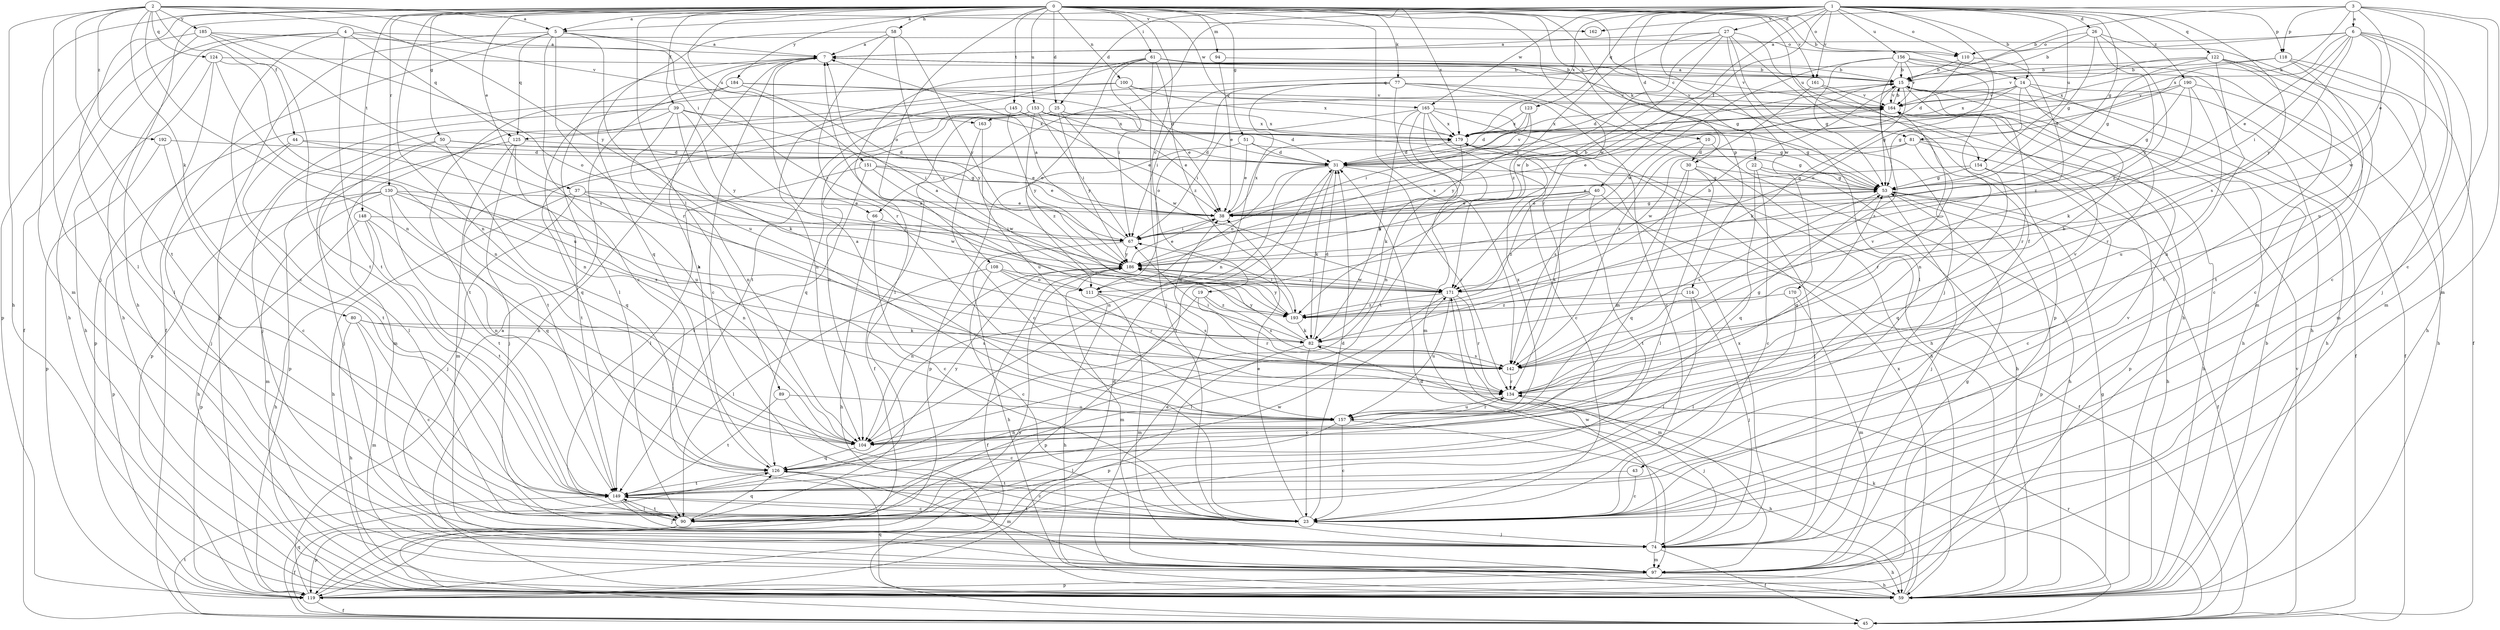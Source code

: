 strict digraph  {
0;
1;
2;
3;
4;
5;
6;
7;
10;
14;
15;
19;
22;
23;
25;
26;
27;
30;
31;
37;
38;
39;
40;
43;
44;
45;
50;
51;
53;
58;
59;
61;
66;
67;
74;
77;
80;
81;
82;
89;
90;
94;
97;
100;
104;
108;
110;
111;
114;
118;
119;
122;
123;
124;
125;
126;
130;
134;
142;
145;
148;
149;
151;
153;
154;
156;
157;
161;
162;
163;
164;
165;
170;
171;
179;
184;
185;
186;
190;
192;
193;
0 -> 5  [label=a];
0 -> 10  [label=b];
0 -> 14  [label=b];
0 -> 19  [label=c];
0 -> 22  [label=c];
0 -> 25  [label=d];
0 -> 37  [label=e];
0 -> 39  [label=f];
0 -> 50  [label=g];
0 -> 51  [label=g];
0 -> 58  [label=h];
0 -> 59  [label=h];
0 -> 61  [label=i];
0 -> 77  [label=k];
0 -> 89  [label=l];
0 -> 90  [label=l];
0 -> 94  [label=m];
0 -> 97  [label=m];
0 -> 100  [label=n];
0 -> 104  [label=n];
0 -> 108  [label=o];
0 -> 110  [label=o];
0 -> 114  [label=p];
0 -> 130  [label=r];
0 -> 134  [label=r];
0 -> 142  [label=s];
0 -> 145  [label=t];
0 -> 148  [label=t];
0 -> 151  [label=u];
0 -> 153  [label=u];
0 -> 154  [label=u];
0 -> 161  [label=v];
0 -> 165  [label=w];
0 -> 179  [label=x];
0 -> 184  [label=y];
1 -> 5  [label=a];
1 -> 14  [label=b];
1 -> 25  [label=d];
1 -> 26  [label=d];
1 -> 27  [label=d];
1 -> 30  [label=d];
1 -> 40  [label=f];
1 -> 43  [label=f];
1 -> 53  [label=g];
1 -> 66  [label=i];
1 -> 110  [label=o];
1 -> 118  [label=p];
1 -> 122  [label=q];
1 -> 123  [label=q];
1 -> 142  [label=s];
1 -> 154  [label=u];
1 -> 156  [label=u];
1 -> 161  [label=v];
1 -> 165  [label=w];
1 -> 170  [label=w];
1 -> 171  [label=w];
1 -> 179  [label=x];
1 -> 190  [label=z];
2 -> 5  [label=a];
2 -> 44  [label=f];
2 -> 59  [label=h];
2 -> 66  [label=i];
2 -> 74  [label=j];
2 -> 80  [label=k];
2 -> 104  [label=n];
2 -> 124  [label=q];
2 -> 149  [label=t];
2 -> 162  [label=v];
2 -> 185  [label=y];
2 -> 186  [label=y];
2 -> 192  [label=z];
3 -> 6  [label=a];
3 -> 15  [label=b];
3 -> 23  [label=c];
3 -> 38  [label=e];
3 -> 81  [label=k];
3 -> 97  [label=m];
3 -> 118  [label=p];
3 -> 157  [label=u];
3 -> 162  [label=v];
4 -> 23  [label=c];
4 -> 45  [label=f];
4 -> 59  [label=h];
4 -> 110  [label=o];
4 -> 125  [label=q];
4 -> 149  [label=t];
4 -> 163  [label=v];
5 -> 7  [label=a];
5 -> 23  [label=c];
5 -> 45  [label=f];
5 -> 119  [label=p];
5 -> 125  [label=q];
5 -> 134  [label=r];
5 -> 157  [label=u];
5 -> 193  [label=z];
6 -> 7  [label=a];
6 -> 23  [label=c];
6 -> 38  [label=e];
6 -> 67  [label=i];
6 -> 74  [label=j];
6 -> 97  [label=m];
6 -> 125  [label=q];
6 -> 171  [label=w];
6 -> 179  [label=x];
6 -> 186  [label=y];
7 -> 15  [label=b];
7 -> 23  [label=c];
7 -> 59  [label=h];
7 -> 81  [label=k];
7 -> 90  [label=l];
10 -> 30  [label=d];
10 -> 59  [label=h];
10 -> 142  [label=s];
14 -> 45  [label=f];
14 -> 53  [label=g];
14 -> 59  [label=h];
14 -> 134  [label=r];
14 -> 163  [label=v];
14 -> 164  [label=v];
14 -> 179  [label=x];
15 -> 7  [label=a];
15 -> 31  [label=d];
15 -> 45  [label=f];
15 -> 53  [label=g];
15 -> 59  [label=h];
15 -> 82  [label=k];
15 -> 134  [label=r];
15 -> 164  [label=v];
19 -> 119  [label=p];
19 -> 134  [label=r];
19 -> 142  [label=s];
19 -> 193  [label=z];
22 -> 23  [label=c];
22 -> 53  [label=g];
22 -> 59  [label=h];
22 -> 126  [label=q];
23 -> 31  [label=d];
23 -> 38  [label=e];
23 -> 74  [label=j];
23 -> 149  [label=t];
23 -> 164  [label=v];
25 -> 45  [label=f];
25 -> 53  [label=g];
25 -> 104  [label=n];
25 -> 126  [label=q];
25 -> 171  [label=w];
25 -> 179  [label=x];
25 -> 186  [label=y];
26 -> 15  [label=b];
26 -> 53  [label=g];
26 -> 97  [label=m];
26 -> 110  [label=o];
26 -> 186  [label=y];
26 -> 193  [label=z];
27 -> 7  [label=a];
27 -> 59  [label=h];
27 -> 74  [label=j];
27 -> 90  [label=l];
27 -> 119  [label=p];
27 -> 171  [label=w];
27 -> 186  [label=y];
27 -> 193  [label=z];
30 -> 53  [label=g];
30 -> 74  [label=j];
30 -> 90  [label=l];
30 -> 104  [label=n];
30 -> 126  [label=q];
31 -> 53  [label=g];
31 -> 82  [label=k];
31 -> 104  [label=n];
31 -> 111  [label=o];
31 -> 134  [label=r];
31 -> 149  [label=t];
31 -> 164  [label=v];
37 -> 38  [label=e];
37 -> 59  [label=h];
37 -> 74  [label=j];
37 -> 104  [label=n];
37 -> 171  [label=w];
38 -> 15  [label=b];
38 -> 53  [label=g];
38 -> 67  [label=i];
38 -> 179  [label=x];
39 -> 67  [label=i];
39 -> 74  [label=j];
39 -> 82  [label=k];
39 -> 104  [label=n];
39 -> 119  [label=p];
39 -> 179  [label=x];
39 -> 186  [label=y];
40 -> 38  [label=e];
40 -> 45  [label=f];
40 -> 142  [label=s];
40 -> 149  [label=t];
40 -> 186  [label=y];
40 -> 193  [label=z];
43 -> 23  [label=c];
43 -> 149  [label=t];
44 -> 31  [label=d];
44 -> 74  [label=j];
44 -> 149  [label=t];
44 -> 157  [label=u];
45 -> 82  [label=k];
45 -> 126  [label=q];
45 -> 134  [label=r];
45 -> 149  [label=t];
45 -> 164  [label=v];
50 -> 31  [label=d];
50 -> 38  [label=e];
50 -> 74  [label=j];
50 -> 90  [label=l];
50 -> 126  [label=q];
51 -> 31  [label=d];
51 -> 38  [label=e];
51 -> 53  [label=g];
51 -> 119  [label=p];
53 -> 38  [label=e];
53 -> 45  [label=f];
53 -> 74  [label=j];
53 -> 119  [label=p];
53 -> 142  [label=s];
58 -> 7  [label=a];
58 -> 126  [label=q];
58 -> 134  [label=r];
58 -> 186  [label=y];
58 -> 193  [label=z];
59 -> 15  [label=b];
59 -> 31  [label=d];
59 -> 38  [label=e];
59 -> 53  [label=g];
59 -> 126  [label=q];
59 -> 179  [label=x];
61 -> 15  [label=b];
61 -> 53  [label=g];
61 -> 67  [label=i];
61 -> 74  [label=j];
61 -> 90  [label=l];
61 -> 111  [label=o];
61 -> 149  [label=t];
61 -> 164  [label=v];
61 -> 193  [label=z];
66 -> 23  [label=c];
66 -> 59  [label=h];
66 -> 67  [label=i];
67 -> 7  [label=a];
67 -> 15  [label=b];
67 -> 59  [label=h];
67 -> 186  [label=y];
74 -> 45  [label=f];
74 -> 59  [label=h];
74 -> 97  [label=m];
74 -> 171  [label=w];
74 -> 179  [label=x];
77 -> 23  [label=c];
77 -> 59  [label=h];
77 -> 67  [label=i];
77 -> 97  [label=m];
77 -> 104  [label=n];
77 -> 111  [label=o];
77 -> 164  [label=v];
80 -> 23  [label=c];
80 -> 59  [label=h];
80 -> 82  [label=k];
80 -> 97  [label=m];
80 -> 142  [label=s];
81 -> 31  [label=d];
81 -> 59  [label=h];
81 -> 119  [label=p];
81 -> 134  [label=r];
81 -> 171  [label=w];
82 -> 7  [label=a];
82 -> 23  [label=c];
82 -> 31  [label=d];
82 -> 119  [label=p];
82 -> 142  [label=s];
82 -> 186  [label=y];
89 -> 23  [label=c];
89 -> 149  [label=t];
89 -> 157  [label=u];
90 -> 45  [label=f];
90 -> 119  [label=p];
90 -> 126  [label=q];
90 -> 149  [label=t];
90 -> 171  [label=w];
94 -> 15  [label=b];
94 -> 38  [label=e];
97 -> 53  [label=g];
97 -> 59  [label=h];
97 -> 119  [label=p];
100 -> 38  [label=e];
100 -> 104  [label=n];
100 -> 149  [label=t];
100 -> 164  [label=v];
100 -> 179  [label=x];
104 -> 126  [label=q];
108 -> 23  [label=c];
108 -> 90  [label=l];
108 -> 111  [label=o];
108 -> 134  [label=r];
108 -> 171  [label=w];
110 -> 15  [label=b];
110 -> 31  [label=d];
110 -> 193  [label=z];
111 -> 59  [label=h];
111 -> 97  [label=m];
111 -> 142  [label=s];
114 -> 74  [label=j];
114 -> 90  [label=l];
114 -> 193  [label=z];
118 -> 15  [label=b];
118 -> 45  [label=f];
118 -> 97  [label=m];
118 -> 149  [label=t];
118 -> 179  [label=x];
119 -> 7  [label=a];
119 -> 31  [label=d];
119 -> 45  [label=f];
119 -> 186  [label=y];
122 -> 15  [label=b];
122 -> 23  [label=c];
122 -> 53  [label=g];
122 -> 59  [label=h];
122 -> 104  [label=n];
122 -> 149  [label=t];
122 -> 164  [label=v];
123 -> 31  [label=d];
123 -> 67  [label=i];
123 -> 179  [label=x];
123 -> 186  [label=y];
124 -> 15  [label=b];
124 -> 59  [label=h];
124 -> 90  [label=l];
124 -> 104  [label=n];
124 -> 157  [label=u];
125 -> 31  [label=d];
125 -> 74  [label=j];
125 -> 97  [label=m];
125 -> 119  [label=p];
125 -> 149  [label=t];
126 -> 7  [label=a];
126 -> 23  [label=c];
126 -> 97  [label=m];
126 -> 149  [label=t];
126 -> 186  [label=y];
130 -> 38  [label=e];
130 -> 59  [label=h];
130 -> 82  [label=k];
130 -> 97  [label=m];
130 -> 119  [label=p];
130 -> 126  [label=q];
130 -> 142  [label=s];
130 -> 149  [label=t];
134 -> 53  [label=g];
134 -> 74  [label=j];
134 -> 157  [label=u];
134 -> 164  [label=v];
142 -> 15  [label=b];
142 -> 67  [label=i];
142 -> 134  [label=r];
142 -> 164  [label=v];
145 -> 38  [label=e];
145 -> 126  [label=q];
145 -> 179  [label=x];
145 -> 186  [label=y];
148 -> 59  [label=h];
148 -> 67  [label=i];
148 -> 104  [label=n];
148 -> 119  [label=p];
148 -> 149  [label=t];
149 -> 23  [label=c];
149 -> 74  [label=j];
149 -> 90  [label=l];
151 -> 38  [label=e];
151 -> 53  [label=g];
151 -> 90  [label=l];
151 -> 149  [label=t];
151 -> 171  [label=w];
153 -> 31  [label=d];
153 -> 38  [label=e];
153 -> 67  [label=i];
153 -> 97  [label=m];
153 -> 149  [label=t];
153 -> 179  [label=x];
153 -> 193  [label=z];
154 -> 23  [label=c];
154 -> 38  [label=e];
154 -> 53  [label=g];
154 -> 59  [label=h];
154 -> 126  [label=q];
156 -> 15  [label=b];
156 -> 23  [label=c];
156 -> 53  [label=g];
156 -> 59  [label=h];
156 -> 111  [label=o];
156 -> 142  [label=s];
156 -> 164  [label=v];
156 -> 171  [label=w];
157 -> 7  [label=a];
157 -> 23  [label=c];
157 -> 53  [label=g];
157 -> 59  [label=h];
157 -> 90  [label=l];
157 -> 104  [label=n];
157 -> 134  [label=r];
157 -> 179  [label=x];
161 -> 104  [label=n];
161 -> 142  [label=s];
161 -> 164  [label=v];
163 -> 23  [label=c];
163 -> 157  [label=u];
164 -> 15  [label=b];
164 -> 38  [label=e];
164 -> 179  [label=x];
165 -> 23  [label=c];
165 -> 53  [label=g];
165 -> 59  [label=h];
165 -> 67  [label=i];
165 -> 82  [label=k];
165 -> 104  [label=n];
165 -> 149  [label=t];
165 -> 179  [label=x];
170 -> 90  [label=l];
170 -> 97  [label=m];
170 -> 193  [label=z];
171 -> 15  [label=b];
171 -> 90  [label=l];
171 -> 97  [label=m];
171 -> 134  [label=r];
171 -> 157  [label=u];
171 -> 186  [label=y];
171 -> 193  [label=z];
179 -> 31  [label=d];
179 -> 82  [label=k];
184 -> 31  [label=d];
184 -> 104  [label=n];
184 -> 119  [label=p];
184 -> 164  [label=v];
184 -> 186  [label=y];
185 -> 7  [label=a];
185 -> 59  [label=h];
185 -> 111  [label=o];
185 -> 119  [label=p];
185 -> 142  [label=s];
185 -> 149  [label=t];
186 -> 38  [label=e];
186 -> 45  [label=f];
186 -> 97  [label=m];
186 -> 104  [label=n];
186 -> 171  [label=w];
190 -> 31  [label=d];
190 -> 53  [label=g];
190 -> 59  [label=h];
190 -> 82  [label=k];
190 -> 157  [label=u];
190 -> 164  [label=v];
192 -> 23  [label=c];
192 -> 31  [label=d];
192 -> 119  [label=p];
193 -> 7  [label=a];
193 -> 67  [label=i];
193 -> 82  [label=k];
193 -> 186  [label=y];
}
